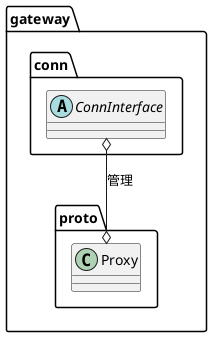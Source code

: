@startuml

abstract class gateway.conn.ConnInterface
class gateway.proto.Proxy





gateway.conn.ConnInterface o--o gateway.proto.Proxy:管理

@enduml